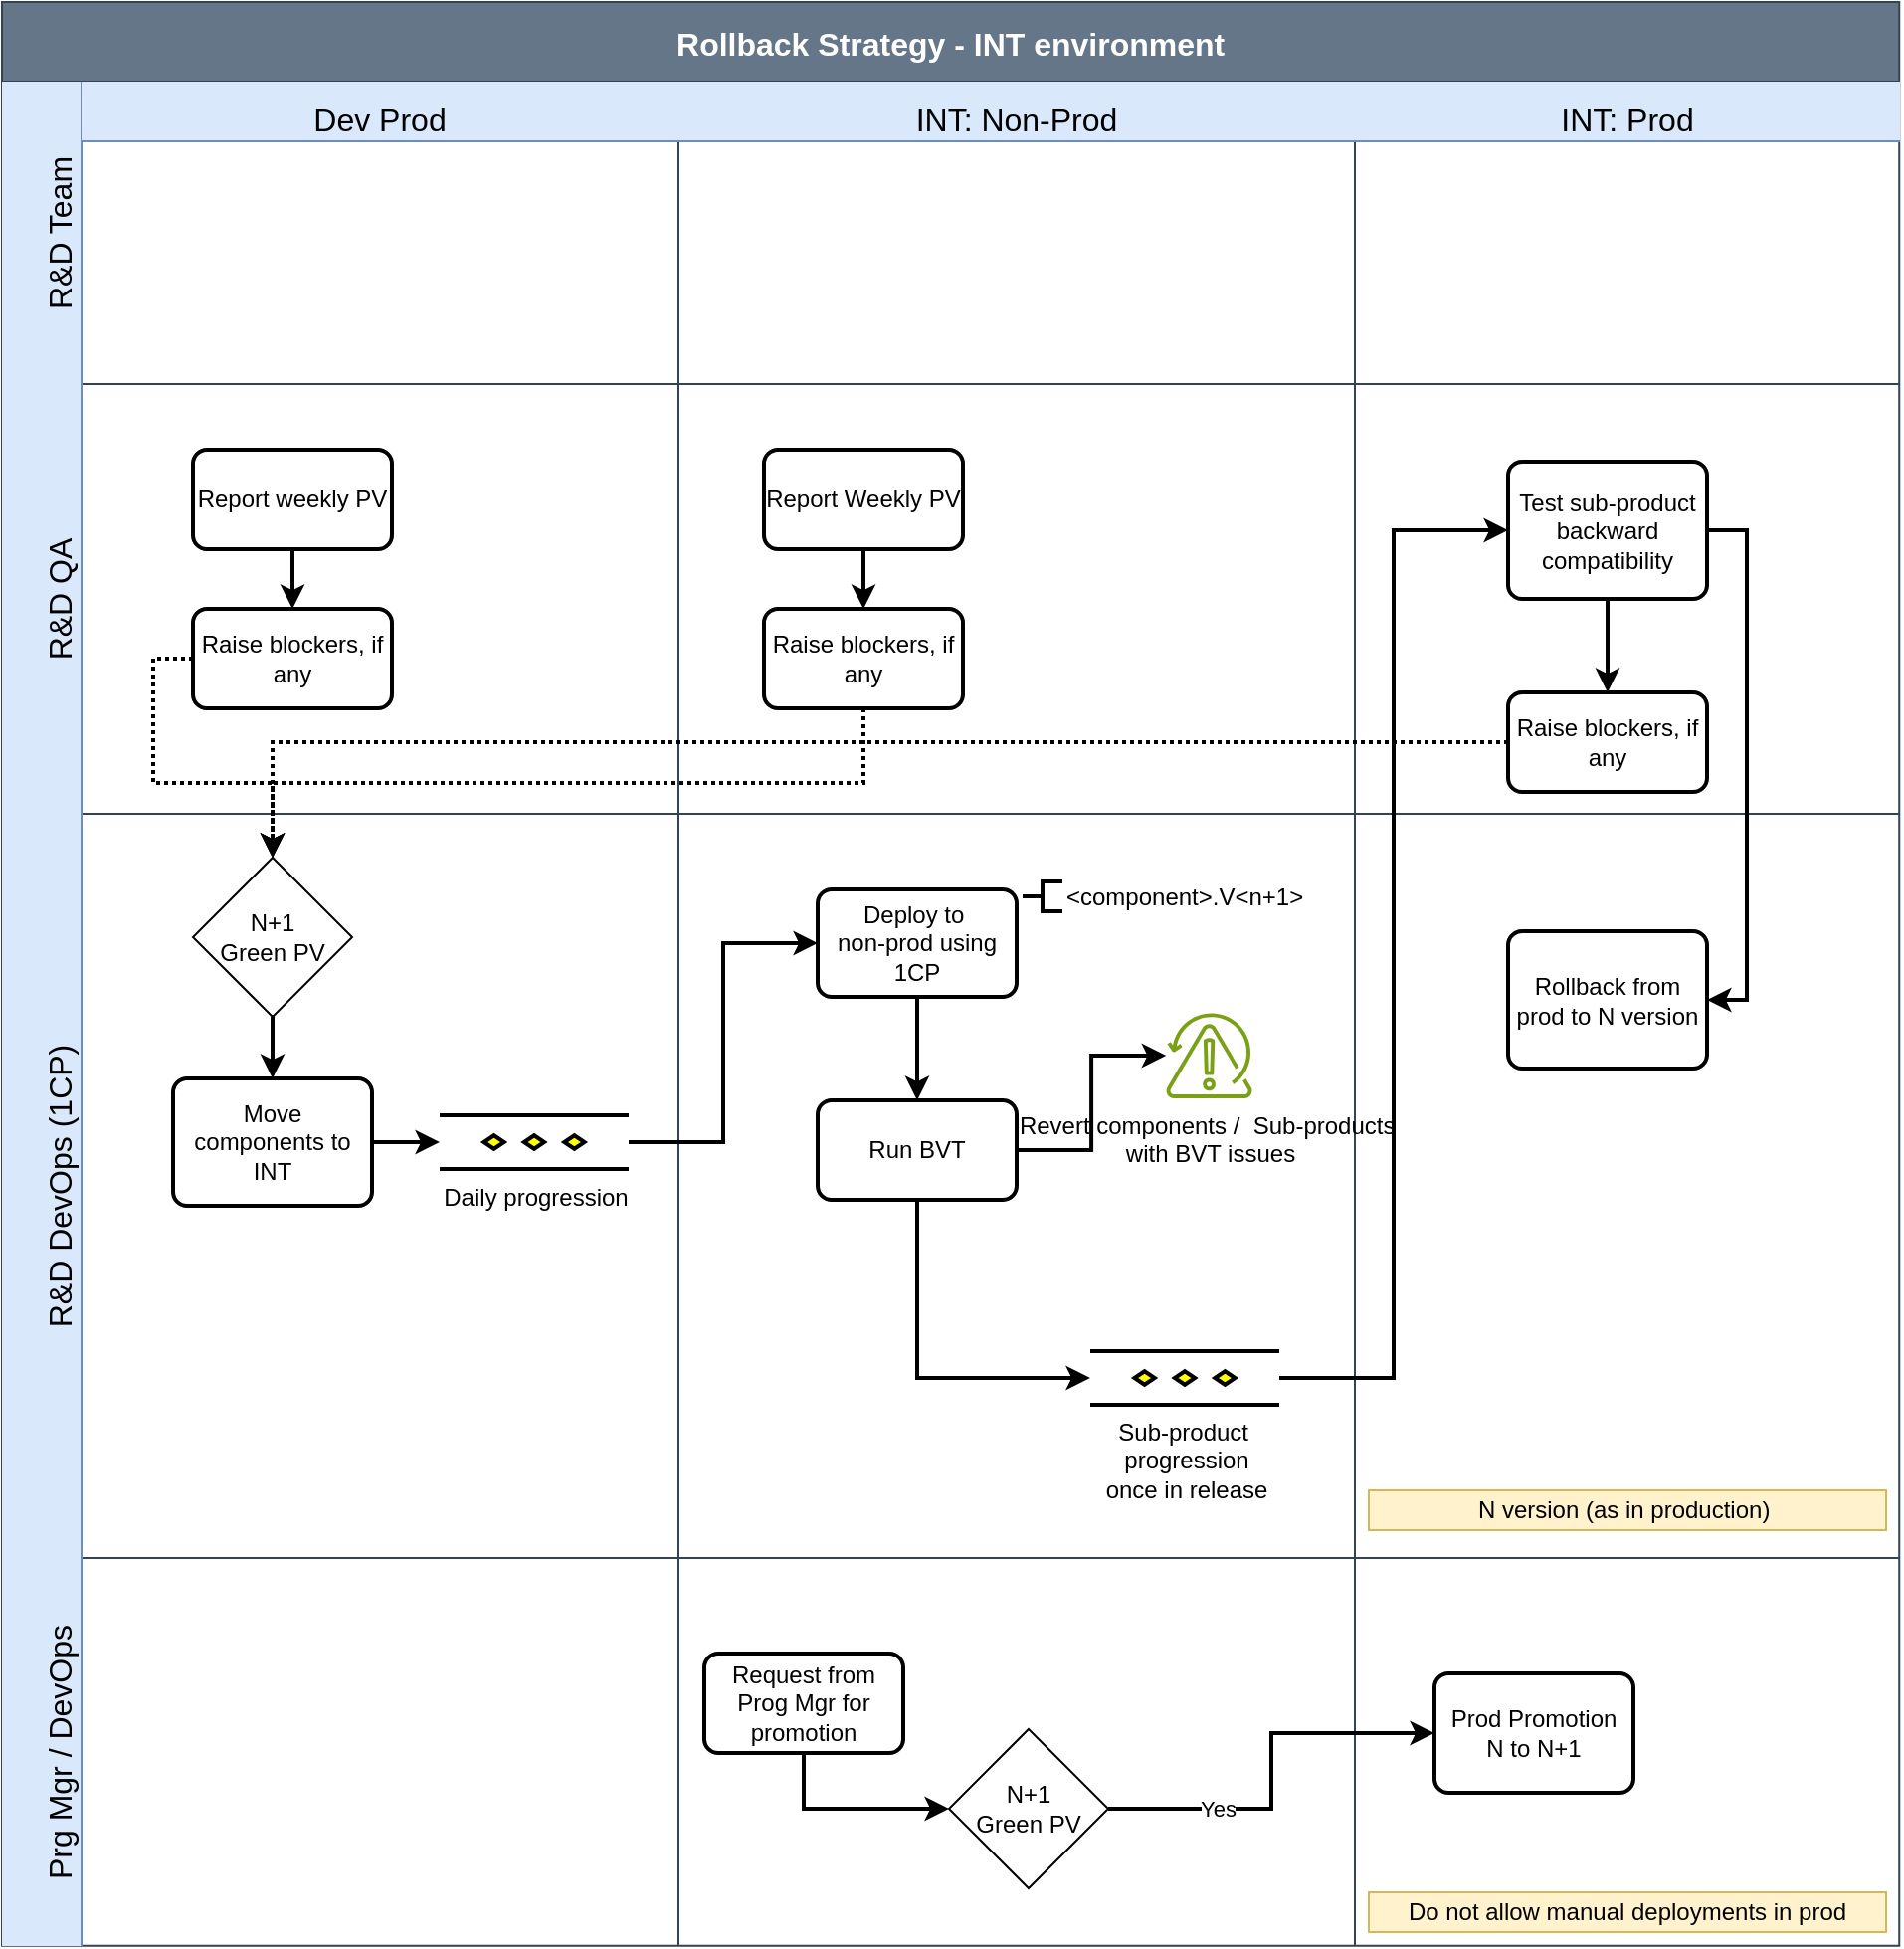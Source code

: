 <mxfile version="26.0.16">
  <diagram name="Page-1" id="2aB6eJUe-trxnjExPYoS">
    <mxGraphModel dx="1366" dy="872" grid="0" gridSize="10" guides="1" tooltips="1" connect="1" arrows="1" fold="1" page="1" pageScale="1" pageWidth="850" pageHeight="1100" math="0" shadow="0">
      <root>
        <mxCell id="0" />
        <mxCell id="1" parent="0" />
        <mxCell id="G27KxX_hMxzYAapSW3-k-1" value="Rollback Strategy - INT environment" style="shape=table;childLayout=tableLayout;startSize=40;collapsible=0;recursiveResize=0;expand=0;fontSize=16;fontStyle=1;fillColor=#647687;fontColor=#ffffff;strokeColor=#314354;" vertex="1" parent="1">
          <mxGeometry x="100" y="79" width="953.626" height="976.932" as="geometry" />
        </mxCell>
        <mxCell id="G27KxX_hMxzYAapSW3-k-2" value="R&amp;D Team" style="shape=tableRow;horizontal=0;swimlaneHead=0;swimlaneBody=0;top=0;left=0;strokeColor=#6c8ebf;bottom=0;right=0;dropTarget=0;fontStyle=0;fillColor=#dae8fc;points=[[0,0.5],[1,0.5]];portConstraint=eastwest;startSize=40;collapsible=0;recursiveResize=0;expand=0;fontSize=16;flipV=0;flipH=0;verticalAlign=bottom;" vertex="1" parent="G27KxX_hMxzYAapSW3-k-1">
          <mxGeometry y="40" width="953.626" height="152" as="geometry" />
        </mxCell>
        <mxCell id="G27KxX_hMxzYAapSW3-k-3" value="Dev Prod" style="swimlane;swimlaneHead=0;swimlaneBody=0;fontStyle=0;strokeColor=#6c8ebf;connectable=0;fillColor=#dae8fc;startSize=30;collapsible=0;recursiveResize=0;expand=0;fontSize=16;verticalAlign=bottom;" vertex="1" parent="G27KxX_hMxzYAapSW3-k-2">
          <mxGeometry x="40" width="300" height="152" as="geometry">
            <mxRectangle width="300" height="152" as="alternateBounds" />
          </mxGeometry>
        </mxCell>
        <mxCell id="G27KxX_hMxzYAapSW3-k-14" value="INT: Non-Prod" style="swimlane;swimlaneHead=0;swimlaneBody=0;fontStyle=0;strokeColor=#6c8ebf;connectable=0;fillColor=#dae8fc;startSize=30;collapsible=0;recursiveResize=0;expand=0;fontSize=16;verticalAlign=bottom;" vertex="1" parent="G27KxX_hMxzYAapSW3-k-2">
          <mxGeometry x="340" width="340" height="152" as="geometry">
            <mxRectangle width="340" height="152" as="alternateBounds" />
          </mxGeometry>
        </mxCell>
        <mxCell id="G27KxX_hMxzYAapSW3-k-19" value="INT: Prod" style="swimlane;swimlaneHead=0;swimlaneBody=0;fontStyle=0;strokeColor=#6c8ebf;connectable=0;fillColor=#dae8fc;startSize=30;collapsible=0;recursiveResize=0;expand=0;fontSize=16;verticalAlign=bottom;" vertex="1" parent="G27KxX_hMxzYAapSW3-k-2">
          <mxGeometry x="680" width="274" height="152" as="geometry">
            <mxRectangle width="274" height="152" as="alternateBounds" />
          </mxGeometry>
        </mxCell>
        <mxCell id="G27KxX_hMxzYAapSW3-k-22" value="R&amp;D QA" style="shape=tableRow;horizontal=0;swimlaneHead=0;swimlaneBody=0;top=0;left=0;strokeColor=#6c8ebf;bottom=0;right=0;dropTarget=0;fontStyle=0;fillColor=#dae8fc;points=[[0,0.5],[1,0.5]];portConstraint=eastwest;startSize=40;collapsible=0;recursiveResize=0;expand=0;fontSize=16;flipV=0;flipH=0;verticalAlign=bottom;" vertex="1" parent="G27KxX_hMxzYAapSW3-k-1">
          <mxGeometry y="192" width="953.626" height="216" as="geometry" />
        </mxCell>
        <mxCell id="G27KxX_hMxzYAapSW3-k-23" style="swimlane;swimlaneHead=0;swimlaneBody=0;fontStyle=0;connectable=0;strokeColor=#6c8ebf;fillColor=#dae8fc;startSize=0;collapsible=0;recursiveResize=0;expand=0;fontSize=16;verticalAlign=bottom;" vertex="1" parent="G27KxX_hMxzYAapSW3-k-22">
          <mxGeometry x="40" width="300" height="216" as="geometry">
            <mxRectangle width="300" height="216" as="alternateBounds" />
          </mxGeometry>
        </mxCell>
        <mxCell id="G27KxX_hMxzYAapSW3-k-25" style="swimlane;swimlaneHead=0;swimlaneBody=0;fontStyle=0;connectable=0;strokeColor=#6c8ebf;fillColor=#dae8fc;startSize=0;collapsible=0;recursiveResize=0;expand=0;fontSize=16;verticalAlign=bottom;strokeWidth=2;" vertex="1" parent="G27KxX_hMxzYAapSW3-k-22">
          <mxGeometry x="340" width="340" height="216" as="geometry">
            <mxRectangle width="340" height="216" as="alternateBounds" />
          </mxGeometry>
        </mxCell>
        <mxCell id="G27KxX_hMxzYAapSW3-k-26" style="edgeStyle=orthogonalEdgeStyle;rounded=0;orthogonalLoop=1;jettySize=auto;html=1;exitX=0.5;exitY=1;exitDx=0;exitDy=0;entryX=0.5;entryY=0;entryDx=0;entryDy=0;strokeWidth=2;" edge="1" parent="G27KxX_hMxzYAapSW3-k-25" source="G27KxX_hMxzYAapSW3-k-27" target="G27KxX_hMxzYAapSW3-k-28">
          <mxGeometry relative="1" as="geometry" />
        </mxCell>
        <mxCell id="G27KxX_hMxzYAapSW3-k-27" value="Report weekly PV" style="rounded=1;whiteSpace=wrap;html=1;absoluteArcSize=1;arcSize=14;strokeWidth=2;" vertex="1" parent="G27KxX_hMxzYAapSW3-k-25">
          <mxGeometry x="-244" y="33" width="100" height="50" as="geometry" />
        </mxCell>
        <mxCell id="G27KxX_hMxzYAapSW3-k-28" value="Raise blockers, if any" style="rounded=1;whiteSpace=wrap;html=1;absoluteArcSize=1;arcSize=14;strokeWidth=2;" vertex="1" parent="G27KxX_hMxzYAapSW3-k-25">
          <mxGeometry x="-244" y="113" width="100" height="50" as="geometry" />
        </mxCell>
        <mxCell id="G27KxX_hMxzYAapSW3-k-30" style="edgeStyle=orthogonalEdgeStyle;rounded=0;orthogonalLoop=1;jettySize=auto;html=1;exitX=0.5;exitY=1;exitDx=0;exitDy=0;entryX=0.5;entryY=0;entryDx=0;entryDy=0;strokeWidth=2;" edge="1" parent="G27KxX_hMxzYAapSW3-k-25" source="G27KxX_hMxzYAapSW3-k-31" target="G27KxX_hMxzYAapSW3-k-32">
          <mxGeometry relative="1" as="geometry" />
        </mxCell>
        <mxCell id="G27KxX_hMxzYAapSW3-k-31" value="Report Weekly PV" style="rounded=1;whiteSpace=wrap;html=1;absoluteArcSize=1;arcSize=14;strokeWidth=2;" vertex="1" parent="G27KxX_hMxzYAapSW3-k-25">
          <mxGeometry x="43" y="33" width="100" height="50" as="geometry" />
        </mxCell>
        <mxCell id="G27KxX_hMxzYAapSW3-k-32" value="Raise blockers, if any" style="rounded=1;whiteSpace=wrap;html=1;absoluteArcSize=1;arcSize=14;strokeWidth=2;" vertex="1" parent="G27KxX_hMxzYAapSW3-k-25">
          <mxGeometry x="43" y="113" width="100" height="50" as="geometry" />
        </mxCell>
        <mxCell id="G27KxX_hMxzYAapSW3-k-29" style="swimlane;swimlaneHead=0;swimlaneBody=0;fontStyle=0;connectable=0;strokeColor=#6c8ebf;fillColor=#dae8fc;startSize=0;collapsible=0;recursiveResize=0;expand=0;fontSize=16;verticalAlign=bottom;strokeWidth=2;" vertex="1" parent="G27KxX_hMxzYAapSW3-k-22">
          <mxGeometry x="680" width="274" height="216" as="geometry">
            <mxRectangle width="274" height="216" as="alternateBounds" />
          </mxGeometry>
        </mxCell>
        <mxCell id="G27KxX_hMxzYAapSW3-k-82" value="Test sub-product backward compatibility" style="rounded=1;whiteSpace=wrap;html=1;absoluteArcSize=1;arcSize=14;strokeWidth=2;" vertex="1" parent="G27KxX_hMxzYAapSW3-k-29">
          <mxGeometry x="77" y="39" width="100" height="69" as="geometry" />
        </mxCell>
        <mxCell id="G27KxX_hMxzYAapSW3-k-83" value="Raise blockers, if any" style="rounded=1;whiteSpace=wrap;html=1;absoluteArcSize=1;arcSize=14;strokeWidth=2;" vertex="1" parent="G27KxX_hMxzYAapSW3-k-29">
          <mxGeometry x="77" y="155" width="100" height="50" as="geometry" />
        </mxCell>
        <mxCell id="G27KxX_hMxzYAapSW3-k-89" style="edgeStyle=orthogonalEdgeStyle;rounded=0;orthogonalLoop=1;jettySize=auto;html=1;entryX=0.5;entryY=0;entryDx=0;entryDy=0;strokeWidth=2;exitX=0.5;exitY=1;exitDx=0;exitDy=0;" edge="1" parent="G27KxX_hMxzYAapSW3-k-29" source="G27KxX_hMxzYAapSW3-k-82" target="G27KxX_hMxzYAapSW3-k-83">
          <mxGeometry relative="1" as="geometry">
            <mxPoint x="-158" y="63" as="sourcePoint" />
            <mxPoint x="-160" y="133" as="targetPoint" />
          </mxGeometry>
        </mxCell>
        <mxCell id="G27KxX_hMxzYAapSW3-k-33" value="R&amp;D DevOps (1CP)" style="shape=tableRow;horizontal=0;swimlaneHead=0;swimlaneBody=0;top=0;left=0;strokeColor=#6c8ebf;bottom=0;right=0;dropTarget=0;fontStyle=0;fillColor=#dae8fc;points=[[0,0.5],[1,0.5]];portConstraint=eastwest;startSize=40;collapsible=0;recursiveResize=0;expand=0;fontSize=16;flipV=0;flipH=0;verticalAlign=bottom;" vertex="1" parent="G27KxX_hMxzYAapSW3-k-1">
          <mxGeometry y="408" width="953.626" height="374" as="geometry" />
        </mxCell>
        <mxCell id="G27KxX_hMxzYAapSW3-k-34" style="swimlane;swimlaneHead=0;swimlaneBody=0;fontStyle=0;connectable=0;strokeColor=#6c8ebf;fillColor=#dae8fc;startSize=0;collapsible=0;recursiveResize=0;expand=0;fontSize=16;verticalAlign=bottom;" vertex="1" parent="G27KxX_hMxzYAapSW3-k-33">
          <mxGeometry x="40" width="300" height="374" as="geometry">
            <mxRectangle width="300" height="374" as="alternateBounds" />
          </mxGeometry>
        </mxCell>
        <mxCell id="G27KxX_hMxzYAapSW3-k-35" value="" style="swimlane;swimlaneHead=0;swimlaneBody=0;fontStyle=0;connectable=0;strokeColor=#6c8ebf;fillColor=#dae8fc;startSize=0;collapsible=0;recursiveResize=0;expand=0;fontSize=16;verticalAlign=bottom;" vertex="1" parent="G27KxX_hMxzYAapSW3-k-33">
          <mxGeometry x="340" width="340" height="374" as="geometry">
            <mxRectangle width="340" height="374" as="alternateBounds" />
          </mxGeometry>
        </mxCell>
        <mxCell id="G27KxX_hMxzYAapSW3-k-78" value="N+1&lt;div&gt;Green PV&lt;/div&gt;" style="rhombus;whiteSpace=wrap;html=1;" vertex="1" parent="G27KxX_hMxzYAapSW3-k-35">
          <mxGeometry x="-244" y="22" width="80" height="80" as="geometry" />
        </mxCell>
        <mxCell id="G27KxX_hMxzYAapSW3-k-67" value="Move components to INT" style="rounded=1;whiteSpace=wrap;html=1;absoluteArcSize=1;arcSize=14;strokeWidth=2;" vertex="1" parent="G27KxX_hMxzYAapSW3-k-35">
          <mxGeometry x="-254" y="133" width="100" height="64" as="geometry" />
        </mxCell>
        <mxCell id="G27KxX_hMxzYAapSW3-k-79" value="" style="edgeStyle=orthogonalEdgeStyle;rounded=0;orthogonalLoop=1;jettySize=auto;html=1;exitX=0.5;exitY=1;exitDx=0;exitDy=0;entryX=0.5;entryY=0;entryDx=0;entryDy=0;strokeWidth=2;" edge="1" parent="G27KxX_hMxzYAapSW3-k-35" source="G27KxX_hMxzYAapSW3-k-78" target="G27KxX_hMxzYAapSW3-k-67">
          <mxGeometry relative="1" as="geometry">
            <mxPoint x="-144" y="175" as="sourcePoint" />
            <mxPoint x="-110" y="124" as="targetPoint" />
          </mxGeometry>
        </mxCell>
        <mxCell id="G27KxX_hMxzYAapSW3-k-69" value="Daily progression" style="verticalLabelPosition=bottom;verticalAlign=top;html=1;shape=mxgraph.flowchart.parallel_mode;pointerEvents=1;strokeWidth=2;" vertex="1" parent="G27KxX_hMxzYAapSW3-k-35">
          <mxGeometry x="-120" y="151.5" width="95" height="27" as="geometry" />
        </mxCell>
        <mxCell id="G27KxX_hMxzYAapSW3-k-68" value="" style="edgeStyle=orthogonalEdgeStyle;rounded=0;orthogonalLoop=1;jettySize=auto;html=1;exitX=1;exitY=0.5;exitDx=0;exitDy=0;entryX=0;entryY=0.5;entryDx=0;entryDy=0;strokeWidth=2;" edge="1" parent="G27KxX_hMxzYAapSW3-k-35" source="G27KxX_hMxzYAapSW3-k-67" target="G27KxX_hMxzYAapSW3-k-69">
          <mxGeometry relative="1" as="geometry">
            <mxPoint x="225" y="617" as="sourcePoint" />
            <mxPoint x="410" y="617" as="targetPoint" />
          </mxGeometry>
        </mxCell>
        <mxCell id="G27KxX_hMxzYAapSW3-k-70" style="edgeStyle=none;rounded=0;orthogonalLoop=1;jettySize=auto;html=1;exitX=0.5;exitY=1;exitDx=0;exitDy=0;entryX=0.5;entryY=0;entryDx=0;entryDy=0;strokeWidth=2;" edge="1" parent="G27KxX_hMxzYAapSW3-k-35" source="G27KxX_hMxzYAapSW3-k-71" target="G27KxX_hMxzYAapSW3-k-73">
          <mxGeometry relative="1" as="geometry" />
        </mxCell>
        <mxCell id="G27KxX_hMxzYAapSW3-k-71" value="Deploy to&amp;nbsp;&lt;div&gt;non-prod using 1CP&lt;/div&gt;" style="rounded=1;whiteSpace=wrap;html=1;absoluteArcSize=1;arcSize=14;strokeWidth=2;" vertex="1" parent="G27KxX_hMxzYAapSW3-k-35">
          <mxGeometry x="70" y="38" width="100" height="54" as="geometry" />
        </mxCell>
        <mxCell id="G27KxX_hMxzYAapSW3-k-72" value="&amp;lt;component&amp;gt;.V&amp;lt;n+1&amp;gt;" style="strokeWidth=2;html=1;shape=mxgraph.flowchart.annotation_2;align=left;labelPosition=right;pointerEvents=1;" vertex="1" parent="G27KxX_hMxzYAapSW3-k-35">
          <mxGeometry x="173" y="34" width="20" height="15" as="geometry" />
        </mxCell>
        <mxCell id="G27KxX_hMxzYAapSW3-k-73" value="Run BVT" style="rounded=1;whiteSpace=wrap;html=1;absoluteArcSize=1;arcSize=14;strokeWidth=2;" vertex="1" parent="G27KxX_hMxzYAapSW3-k-35">
          <mxGeometry x="70" y="144" width="100" height="50" as="geometry" />
        </mxCell>
        <mxCell id="G27KxX_hMxzYAapSW3-k-74" style="edgeStyle=none;rounded=0;orthogonalLoop=1;jettySize=auto;html=1;exitX=1;exitY=0.5;exitDx=0;exitDy=0;exitPerimeter=0;" edge="1" parent="G27KxX_hMxzYAapSW3-k-35" source="G27KxX_hMxzYAapSW3-k-72" target="G27KxX_hMxzYAapSW3-k-72">
          <mxGeometry relative="1" as="geometry" />
        </mxCell>
        <mxCell id="G27KxX_hMxzYAapSW3-k-75" value="" style="edgeStyle=orthogonalEdgeStyle;rounded=0;orthogonalLoop=1;jettySize=auto;html=1;entryX=1;entryY=0.5;entryDx=0;entryDy=0;strokeWidth=2;startArrow=classic;startFill=1;endArrow=none;" edge="1" parent="G27KxX_hMxzYAapSW3-k-35" source="G27KxX_hMxzYAapSW3-k-76" target="G27KxX_hMxzYAapSW3-k-73">
          <mxGeometry relative="1" as="geometry" />
        </mxCell>
        <mxCell id="G27KxX_hMxzYAapSW3-k-76" value="&lt;span style=&quot;color: rgb(0, 0, 0); text-wrap-mode: wrap;&quot;&gt;Revert components /&amp;nbsp;&amp;nbsp;&lt;/span&gt;&lt;span style=&quot;background-color: transparent; color: light-dark(rgb(0, 0, 0), rgb(237, 237, 237)); text-wrap-mode: wrap;&quot;&gt;Sub-products&amp;nbsp;&lt;/span&gt;&lt;div&gt;&lt;div&gt;&lt;div&gt;&lt;span style=&quot;color: rgb(0, 0, 0); text-wrap-mode: wrap;&quot;&gt;with BVT issues&lt;/span&gt;&lt;/div&gt;&lt;/div&gt;&lt;/div&gt;" style="sketch=0;outlineConnect=0;fontColor=#232F3E;gradientColor=none;fillColor=#7AA116;strokeColor=none;dashed=0;verticalLabelPosition=bottom;verticalAlign=top;align=center;html=1;fontSize=12;fontStyle=0;aspect=fixed;pointerEvents=1;shape=mxgraph.aws4.backup_recovery_point_objective;" vertex="1" parent="G27KxX_hMxzYAapSW3-k-35">
          <mxGeometry x="245" y="100" width="43.56" height="43" as="geometry" />
        </mxCell>
        <mxCell id="G27KxX_hMxzYAapSW3-k-77" style="edgeStyle=orthogonalEdgeStyle;rounded=0;orthogonalLoop=1;jettySize=auto;html=1;exitX=1;exitY=0.5;exitDx=0;exitDy=0;entryX=0;entryY=0.5;entryDx=0;entryDy=0;strokeWidth=2;" edge="1" parent="G27KxX_hMxzYAapSW3-k-35" source="G27KxX_hMxzYAapSW3-k-69" target="G27KxX_hMxzYAapSW3-k-71">
          <mxGeometry relative="1" as="geometry">
            <mxPoint x="-180" y="269" as="targetPoint" />
          </mxGeometry>
        </mxCell>
        <mxCell id="G27KxX_hMxzYAapSW3-k-84" value="Sub-product&amp;nbsp;&lt;div&gt;progression&lt;/div&gt;&lt;div&gt;once in release&lt;/div&gt;" style="verticalLabelPosition=bottom;verticalAlign=top;html=1;shape=mxgraph.flowchart.parallel_mode;pointerEvents=1;strokeWidth=2;" vertex="1" parent="G27KxX_hMxzYAapSW3-k-35">
          <mxGeometry x="207" y="270" width="95" height="27" as="geometry" />
        </mxCell>
        <mxCell id="G27KxX_hMxzYAapSW3-k-85" style="edgeStyle=orthogonalEdgeStyle;rounded=0;orthogonalLoop=1;jettySize=auto;html=1;exitX=0.5;exitY=1;exitDx=0;exitDy=0;entryX=0;entryY=0.5;entryDx=0;entryDy=0;strokeWidth=2;entryPerimeter=0;" edge="1" parent="G27KxX_hMxzYAapSW3-k-35" source="G27KxX_hMxzYAapSW3-k-73" target="G27KxX_hMxzYAapSW3-k-84">
          <mxGeometry relative="1" as="geometry">
            <mxPoint x="80" y="75" as="targetPoint" />
            <mxPoint x="-15" y="175" as="sourcePoint" />
          </mxGeometry>
        </mxCell>
        <mxCell id="G27KxX_hMxzYAapSW3-k-40" value="" style="swimlane;swimlaneHead=0;swimlaneBody=0;fontStyle=0;connectable=0;strokeColor=#6c8ebf;fillColor=#dae8fc;startSize=0;collapsible=0;recursiveResize=0;expand=0;fontSize=16;verticalAlign=bottom;" vertex="1" parent="G27KxX_hMxzYAapSW3-k-33">
          <mxGeometry x="680" width="274" height="374" as="geometry">
            <mxRectangle width="274" height="374" as="alternateBounds" />
          </mxGeometry>
        </mxCell>
        <mxCell id="G27KxX_hMxzYAapSW3-k-65" value="N version (as in production)&amp;nbsp;" style="html=1;dropTarget=0;whiteSpace=wrap;fillColor=#fff2cc;strokeColor=#d6b656;" vertex="1" parent="G27KxX_hMxzYAapSW3-k-40">
          <mxGeometry x="7" y="340" width="260" height="20" as="geometry" />
        </mxCell>
        <mxCell id="G27KxX_hMxzYAapSW3-k-91" value="Rollback from prod to N version" style="rounded=1;whiteSpace=wrap;html=1;absoluteArcSize=1;arcSize=14;strokeWidth=2;" vertex="1" parent="G27KxX_hMxzYAapSW3-k-40">
          <mxGeometry x="77" y="59" width="100" height="69" as="geometry" />
        </mxCell>
        <mxCell id="G27KxX_hMxzYAapSW3-k-49" value="Prg Mgr / DevOps" style="shape=tableRow;horizontal=0;swimlaneHead=0;swimlaneBody=0;top=0;left=0;strokeColor=#6c8ebf;bottom=0;right=0;dropTarget=0;fontStyle=0;fillColor=#dae8fc;points=[[0,0.5],[1,0.5]];portConstraint=eastwest;startSize=40;collapsible=0;recursiveResize=0;expand=0;fontSize=16;flipV=0;flipH=0;verticalAlign=bottom;" vertex="1" parent="G27KxX_hMxzYAapSW3-k-1">
          <mxGeometry y="782" width="953.626" height="195" as="geometry" />
        </mxCell>
        <mxCell id="G27KxX_hMxzYAapSW3-k-50" style="swimlane;swimlaneHead=0;swimlaneBody=0;fontStyle=0;connectable=0;strokeColor=#6c8ebf;fillColor=#dae8fc;startSize=0;collapsible=0;recursiveResize=0;expand=0;fontSize=16;verticalAlign=bottom;" vertex="1" parent="G27KxX_hMxzYAapSW3-k-49">
          <mxGeometry x="40" width="300" height="195" as="geometry">
            <mxRectangle width="300" height="195" as="alternateBounds" />
          </mxGeometry>
        </mxCell>
        <mxCell id="G27KxX_hMxzYAapSW3-k-51" value="" style="swimlane;swimlaneHead=0;swimlaneBody=0;fontStyle=0;connectable=0;strokeColor=#6c8ebf;fillColor=#dae8fc;startSize=0;collapsible=0;recursiveResize=0;expand=0;fontSize=16;verticalAlign=bottom;" vertex="1" parent="G27KxX_hMxzYAapSW3-k-49">
          <mxGeometry x="340" width="340" height="195" as="geometry">
            <mxRectangle width="340" height="195" as="alternateBounds" />
          </mxGeometry>
        </mxCell>
        <mxCell id="G27KxX_hMxzYAapSW3-k-52" value="N+1&lt;div&gt;Green PV&lt;/div&gt;" style="rhombus;whiteSpace=wrap;html=1;" vertex="1" parent="G27KxX_hMxzYAapSW3-k-51">
          <mxGeometry x="136" y="86" width="80" height="80" as="geometry" />
        </mxCell>
        <mxCell id="G27KxX_hMxzYAapSW3-k-53" style="edgeStyle=orthogonalEdgeStyle;rounded=0;orthogonalLoop=1;jettySize=auto;html=1;exitX=0.5;exitY=1;exitDx=0;exitDy=0;entryX=0;entryY=0.5;entryDx=0;entryDy=0;strokeWidth=2;" edge="1" parent="G27KxX_hMxzYAapSW3-k-51" source="G27KxX_hMxzYAapSW3-k-54" target="G27KxX_hMxzYAapSW3-k-52">
          <mxGeometry relative="1" as="geometry" />
        </mxCell>
        <mxCell id="G27KxX_hMxzYAapSW3-k-54" value="Request from Prog Mgr for promotion" style="rounded=1;whiteSpace=wrap;html=1;absoluteArcSize=1;arcSize=14;strokeWidth=2;" vertex="1" parent="G27KxX_hMxzYAapSW3-k-51">
          <mxGeometry x="13" y="48" width="100" height="50" as="geometry" />
        </mxCell>
        <mxCell id="G27KxX_hMxzYAapSW3-k-55" value="" style="swimlane;swimlaneHead=0;swimlaneBody=0;fontStyle=0;connectable=0;strokeColor=#6c8ebf;fillColor=#dae8fc;startSize=0;collapsible=0;recursiveResize=0;expand=0;fontSize=16;verticalAlign=bottom;" vertex="1" parent="G27KxX_hMxzYAapSW3-k-49">
          <mxGeometry x="680" width="274" height="195" as="geometry">
            <mxRectangle width="274" height="195" as="alternateBounds" />
          </mxGeometry>
        </mxCell>
        <mxCell id="G27KxX_hMxzYAapSW3-k-56" value="Prod Promotion&lt;div&gt;N to N+1&lt;/div&gt;" style="rounded=1;whiteSpace=wrap;html=1;absoluteArcSize=1;arcSize=14;strokeWidth=2;" vertex="1" parent="G27KxX_hMxzYAapSW3-k-55">
          <mxGeometry x="40" y="58" width="100" height="60" as="geometry" />
        </mxCell>
        <mxCell id="G27KxX_hMxzYAapSW3-k-57" value="Do not allow manual deployments in prod" style="html=1;dropTarget=0;whiteSpace=wrap;fillColor=#fff2cc;strokeColor=#d6b656;" vertex="1" parent="G27KxX_hMxzYAapSW3-k-55">
          <mxGeometry x="7" y="168" width="260" height="20" as="geometry" />
        </mxCell>
        <mxCell id="G27KxX_hMxzYAapSW3-k-58" style="edgeStyle=orthogonalEdgeStyle;rounded=0;orthogonalLoop=1;jettySize=auto;html=1;exitX=1;exitY=0.5;exitDx=0;exitDy=0;entryX=0;entryY=0.5;entryDx=0;entryDy=0;strokeWidth=2;" edge="1" parent="G27KxX_hMxzYAapSW3-k-49" source="G27KxX_hMxzYAapSW3-k-52" target="G27KxX_hMxzYAapSW3-k-56">
          <mxGeometry relative="1" as="geometry" />
        </mxCell>
        <mxCell id="G27KxX_hMxzYAapSW3-k-59" value="Yes" style="edgeLabel;html=1;align=center;verticalAlign=middle;resizable=0;points=[];" vertex="1" connectable="0" parent="G27KxX_hMxzYAapSW3-k-58">
          <mxGeometry x="-0.273" y="-2" relative="1" as="geometry">
            <mxPoint x="-19" y="-2" as="offset" />
          </mxGeometry>
        </mxCell>
        <mxCell id="G27KxX_hMxzYAapSW3-k-61" style="edgeStyle=orthogonalEdgeStyle;rounded=0;orthogonalLoop=1;jettySize=auto;html=1;exitX=0;exitY=0.5;exitDx=0;exitDy=0;strokeWidth=2;dashed=1;dashPattern=1 1;entryX=0.5;entryY=0;entryDx=0;entryDy=0;" edge="1" parent="G27KxX_hMxzYAapSW3-k-1" source="G27KxX_hMxzYAapSW3-k-28" target="G27KxX_hMxzYAapSW3-k-78">
          <mxGeometry relative="1" as="geometry">
            <mxPoint x="265" y="218" as="sourcePoint" />
            <mxPoint x="119" y="305" as="targetPoint" />
          </mxGeometry>
        </mxCell>
        <mxCell id="G27KxX_hMxzYAapSW3-k-80" style="edgeStyle=orthogonalEdgeStyle;rounded=0;orthogonalLoop=1;jettySize=auto;html=1;exitX=0.5;exitY=1;exitDx=0;exitDy=0;strokeWidth=2;dashed=1;dashPattern=1 1;entryX=0.5;entryY=0;entryDx=0;entryDy=0;" edge="1" parent="G27KxX_hMxzYAapSW3-k-1" source="G27KxX_hMxzYAapSW3-k-32" target="G27KxX_hMxzYAapSW3-k-78">
          <mxGeometry relative="1" as="geometry">
            <mxPoint x="106" y="394" as="sourcePoint" />
            <mxPoint x="106" y="512" as="targetPoint" />
          </mxGeometry>
        </mxCell>
        <mxCell id="G27KxX_hMxzYAapSW3-k-86" style="edgeStyle=orthogonalEdgeStyle;rounded=0;orthogonalLoop=1;jettySize=auto;html=1;exitX=1;exitY=0.5;exitDx=0;exitDy=0;entryX=0;entryY=0.5;entryDx=0;entryDy=0;strokeWidth=2;exitPerimeter=0;" edge="1" parent="G27KxX_hMxzYAapSW3-k-1" source="G27KxX_hMxzYAapSW3-k-84" target="G27KxX_hMxzYAapSW3-k-82">
          <mxGeometry relative="1" as="geometry">
            <mxPoint x="430" y="493" as="targetPoint" />
            <mxPoint x="335" y="593" as="sourcePoint" />
          </mxGeometry>
        </mxCell>
        <mxCell id="G27KxX_hMxzYAapSW3-k-90" style="edgeStyle=orthogonalEdgeStyle;rounded=0;orthogonalLoop=1;jettySize=auto;html=1;exitX=0;exitY=0.5;exitDx=0;exitDy=0;strokeWidth=2;dashed=1;dashPattern=1 1;entryX=0.5;entryY=0;entryDx=0;entryDy=0;" edge="1" parent="G27KxX_hMxzYAapSW3-k-1" source="G27KxX_hMxzYAapSW3-k-83" target="G27KxX_hMxzYAapSW3-k-78">
          <mxGeometry relative="1" as="geometry">
            <mxPoint x="443" y="365" as="sourcePoint" />
            <mxPoint x="146" y="440" as="targetPoint" />
          </mxGeometry>
        </mxCell>
        <mxCell id="G27KxX_hMxzYAapSW3-k-92" style="edgeStyle=orthogonalEdgeStyle;rounded=0;orthogonalLoop=1;jettySize=auto;html=1;exitX=1;exitY=0.5;exitDx=0;exitDy=0;entryX=1;entryY=0.5;entryDx=0;entryDy=0;strokeWidth=2;" edge="1" parent="G27KxX_hMxzYAapSW3-k-1" source="G27KxX_hMxzYAapSW3-k-82" target="G27KxX_hMxzYAapSW3-k-91">
          <mxGeometry relative="1" as="geometry" />
        </mxCell>
      </root>
    </mxGraphModel>
  </diagram>
</mxfile>
